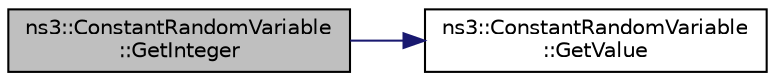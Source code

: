 digraph "ns3::ConstantRandomVariable::GetInteger"
{
 // LATEX_PDF_SIZE
  edge [fontname="Helvetica",fontsize="10",labelfontname="Helvetica",labelfontsize="10"];
  node [fontname="Helvetica",fontsize="10",shape=record];
  rankdir="LR";
  Node1 [label="ns3::ConstantRandomVariable\l::GetInteger",height=0.2,width=0.4,color="black", fillcolor="grey75", style="filled", fontcolor="black",tooltip="Get the next random value as an integer drawn from the distribution."];
  Node1 -> Node2 [color="midnightblue",fontsize="10",style="solid",fontname="Helvetica"];
  Node2 [label="ns3::ConstantRandomVariable\l::GetValue",height=0.2,width=0.4,color="black", fillcolor="white", style="filled",URL="$classns3_1_1_constant_random_variable.html#a7b2aa5c0e2e39cadb73756c8672eac07",tooltip="Get the next random value as a double drawn from the distribution."];
}
